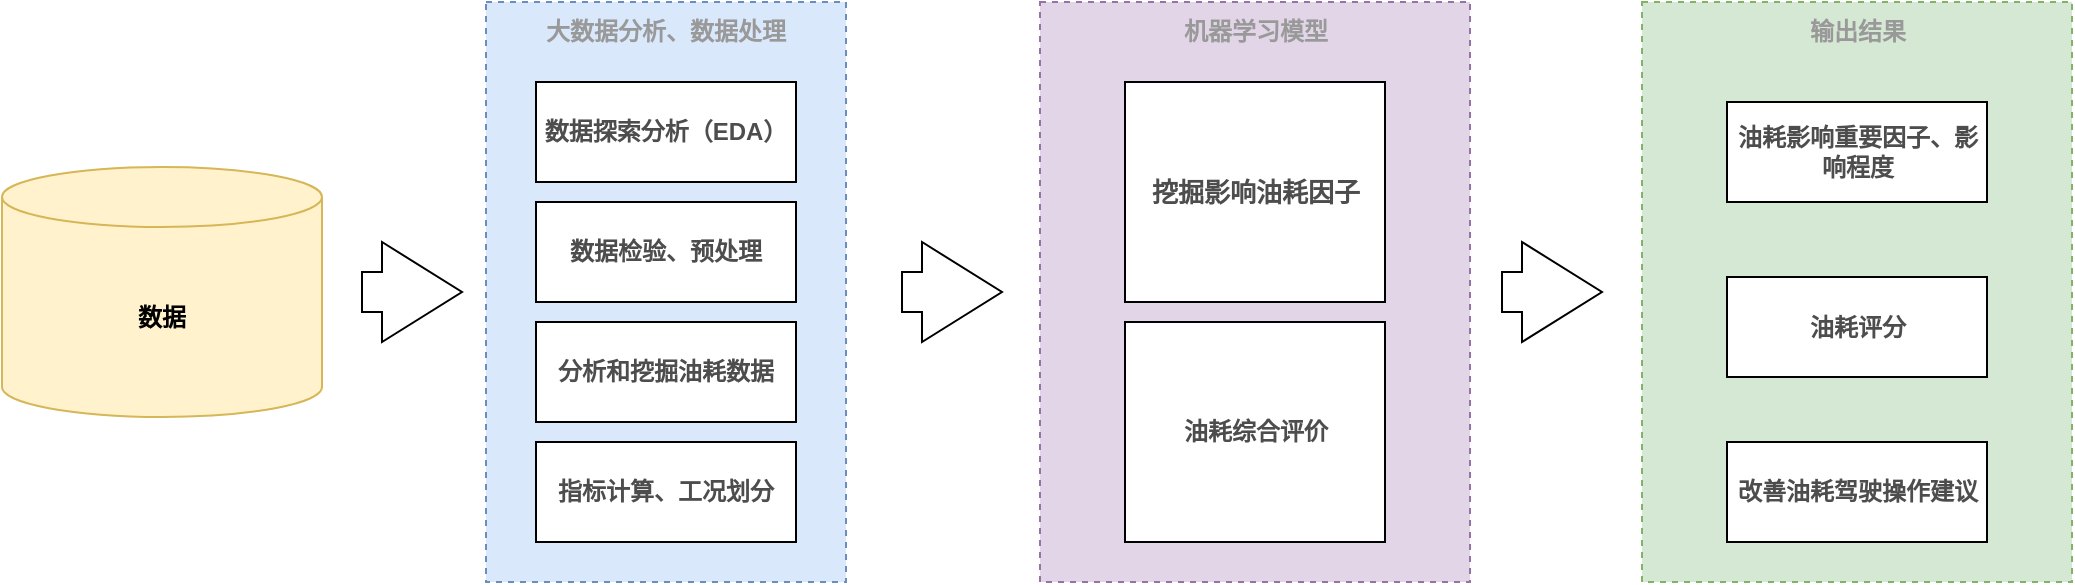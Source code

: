 <mxfile version="20.2.8" type="github">
  <diagram id="Ei3mppDBeiuE7yWcJAJr" name="Page-1">
    <mxGraphModel dx="1422" dy="762" grid="1" gridSize="10" guides="1" tooltips="1" connect="1" arrows="1" fold="1" page="1" pageScale="1" pageWidth="827" pageHeight="1169" math="0" shadow="0">
      <root>
        <mxCell id="0" />
        <mxCell id="1" parent="0" />
        <mxCell id="6RCyKZ0J1g51VHhvltjI-25" value="" style="rounded=0;whiteSpace=wrap;html=1;dashed=1;fillColor=#d5e8d4;strokeColor=#82b366;" vertex="1" parent="1">
          <mxGeometry x="850" y="220" width="215" height="290" as="geometry" />
        </mxCell>
        <mxCell id="6RCyKZ0J1g51VHhvltjI-15" value="" style="rounded=0;whiteSpace=wrap;html=1;dashed=1;fillColor=#e1d5e7;strokeColor=#9673a6;" vertex="1" parent="1">
          <mxGeometry x="549" y="220" width="215" height="290" as="geometry" />
        </mxCell>
        <mxCell id="6RCyKZ0J1g51VHhvltjI-10" value="" style="rounded=0;whiteSpace=wrap;html=1;dashed=1;fillColor=#dae8fc;strokeColor=#6c8ebf;" vertex="1" parent="1">
          <mxGeometry x="272" y="220" width="180" height="290" as="geometry" />
        </mxCell>
        <mxCell id="6RCyKZ0J1g51VHhvltjI-1" value="数据探索分析（EDA）" style="rounded=0;whiteSpace=wrap;html=1;fontStyle=1;fontColor=#4D4D4D;" vertex="1" parent="1">
          <mxGeometry x="297" y="260" width="130" height="50" as="geometry" />
        </mxCell>
        <mxCell id="6RCyKZ0J1g51VHhvltjI-2" value="数据" style="shape=cylinder3;whiteSpace=wrap;html=1;boundedLbl=1;backgroundOutline=1;size=15;fontStyle=1;fillColor=#fff2cc;strokeColor=#d6b656;" vertex="1" parent="1">
          <mxGeometry x="30" y="302.5" width="160" height="125" as="geometry" />
        </mxCell>
        <mxCell id="6RCyKZ0J1g51VHhvltjI-5" value="分析和挖掘油耗数据" style="rounded=0;whiteSpace=wrap;html=1;fontStyle=1;fontColor=#4D4D4D;" vertex="1" parent="1">
          <mxGeometry x="297" y="380" width="130" height="50" as="geometry" />
        </mxCell>
        <mxCell id="6RCyKZ0J1g51VHhvltjI-7" value="数据检验、预处理" style="rounded=0;whiteSpace=wrap;html=1;fontStyle=1;fontColor=#4D4D4D;" vertex="1" parent="1">
          <mxGeometry x="297" y="320" width="130" height="50" as="geometry" />
        </mxCell>
        <mxCell id="6RCyKZ0J1g51VHhvltjI-8" value="指标计算、工况划分" style="rounded=0;whiteSpace=wrap;html=1;fontStyle=1;fontColor=#4D4D4D;" vertex="1" parent="1">
          <mxGeometry x="297" y="440" width="130" height="50" as="geometry" />
        </mxCell>
        <mxCell id="6RCyKZ0J1g51VHhvltjI-11" value="大数据分析、数据处理" style="text;html=1;strokeColor=none;fillColor=none;align=center;verticalAlign=middle;whiteSpace=wrap;rounded=0;dashed=1;fontStyle=1;fontColor=#999999;" vertex="1" parent="1">
          <mxGeometry x="287" y="220" width="150" height="30" as="geometry" />
        </mxCell>
        <mxCell id="6RCyKZ0J1g51VHhvltjI-13" value="&lt;span style=&quot;&quot;&gt;油耗综合评价&lt;/span&gt;" style="rounded=0;whiteSpace=wrap;html=1;fontStyle=1;fontColor=#4D4D4D;" vertex="1" parent="1">
          <mxGeometry x="591.5" y="380" width="130" height="110" as="geometry" />
        </mxCell>
        <mxCell id="6RCyKZ0J1g51VHhvltjI-14" value="&lt;span style=&quot;font-size: 13px;&quot;&gt;挖掘影响油耗因子&lt;/span&gt;" style="rounded=0;whiteSpace=wrap;html=1;fontStyle=1;fontColor=#4D4D4D;fontSize=13;" vertex="1" parent="1">
          <mxGeometry x="591.5" y="260" width="130" height="110" as="geometry" />
        </mxCell>
        <mxCell id="6RCyKZ0J1g51VHhvltjI-16" value="机器学习模型" style="text;html=1;strokeColor=none;fillColor=none;align=center;verticalAlign=middle;whiteSpace=wrap;rounded=0;dashed=1;fontStyle=1;fontColor=#999999;" vertex="1" parent="1">
          <mxGeometry x="581.5" y="220" width="150" height="30" as="geometry" />
        </mxCell>
        <mxCell id="6RCyKZ0J1g51VHhvltjI-18" value="油耗&lt;span style=&quot;&quot;&gt;影响重要因子、影响程度&lt;/span&gt;" style="rounded=0;whiteSpace=wrap;html=1;fontStyle=1;fontColor=#4D4D4D;" vertex="1" parent="1">
          <mxGeometry x="892.5" y="270" width="130" height="50" as="geometry" />
        </mxCell>
        <mxCell id="6RCyKZ0J1g51VHhvltjI-19" value="油耗评分" style="rounded=0;whiteSpace=wrap;html=1;fontStyle=1;fontColor=#4D4D4D;" vertex="1" parent="1">
          <mxGeometry x="892.5" y="357.5" width="130" height="50" as="geometry" />
        </mxCell>
        <mxCell id="6RCyKZ0J1g51VHhvltjI-20" value="改善油耗驾驶操作建议" style="rounded=0;whiteSpace=wrap;html=1;fontStyle=1;fontColor=#4D4D4D;" vertex="1" parent="1">
          <mxGeometry x="892.5" y="440" width="130" height="50" as="geometry" />
        </mxCell>
        <mxCell id="6RCyKZ0J1g51VHhvltjI-21" value="" style="html=1;shadow=0;dashed=0;align=center;verticalAlign=middle;shape=mxgraph.arrows2.arrow;dy=0.6;dx=40;notch=0;fontColor=#4D4D4D;" vertex="1" parent="1">
          <mxGeometry x="210" y="340" width="50" height="50" as="geometry" />
        </mxCell>
        <mxCell id="6RCyKZ0J1g51VHhvltjI-22" value="" style="html=1;shadow=0;dashed=0;align=center;verticalAlign=middle;shape=mxgraph.arrows2.arrow;dy=0.6;dx=40;notch=0;fontColor=#4D4D4D;" vertex="1" parent="1">
          <mxGeometry x="480" y="340" width="50" height="50" as="geometry" />
        </mxCell>
        <mxCell id="6RCyKZ0J1g51VHhvltjI-23" value="" style="html=1;shadow=0;dashed=0;align=center;verticalAlign=middle;shape=mxgraph.arrows2.arrow;dy=0.6;dx=40;notch=0;fontColor=#4D4D4D;" vertex="1" parent="1">
          <mxGeometry x="780" y="340" width="50" height="50" as="geometry" />
        </mxCell>
        <mxCell id="6RCyKZ0J1g51VHhvltjI-26" value="输出结果" style="text;html=1;strokeColor=none;fillColor=none;align=center;verticalAlign=middle;whiteSpace=wrap;rounded=0;dashed=1;fontStyle=1;fontColor=#999999;" vertex="1" parent="1">
          <mxGeometry x="882.5" y="220" width="150" height="30" as="geometry" />
        </mxCell>
      </root>
    </mxGraphModel>
  </diagram>
</mxfile>
